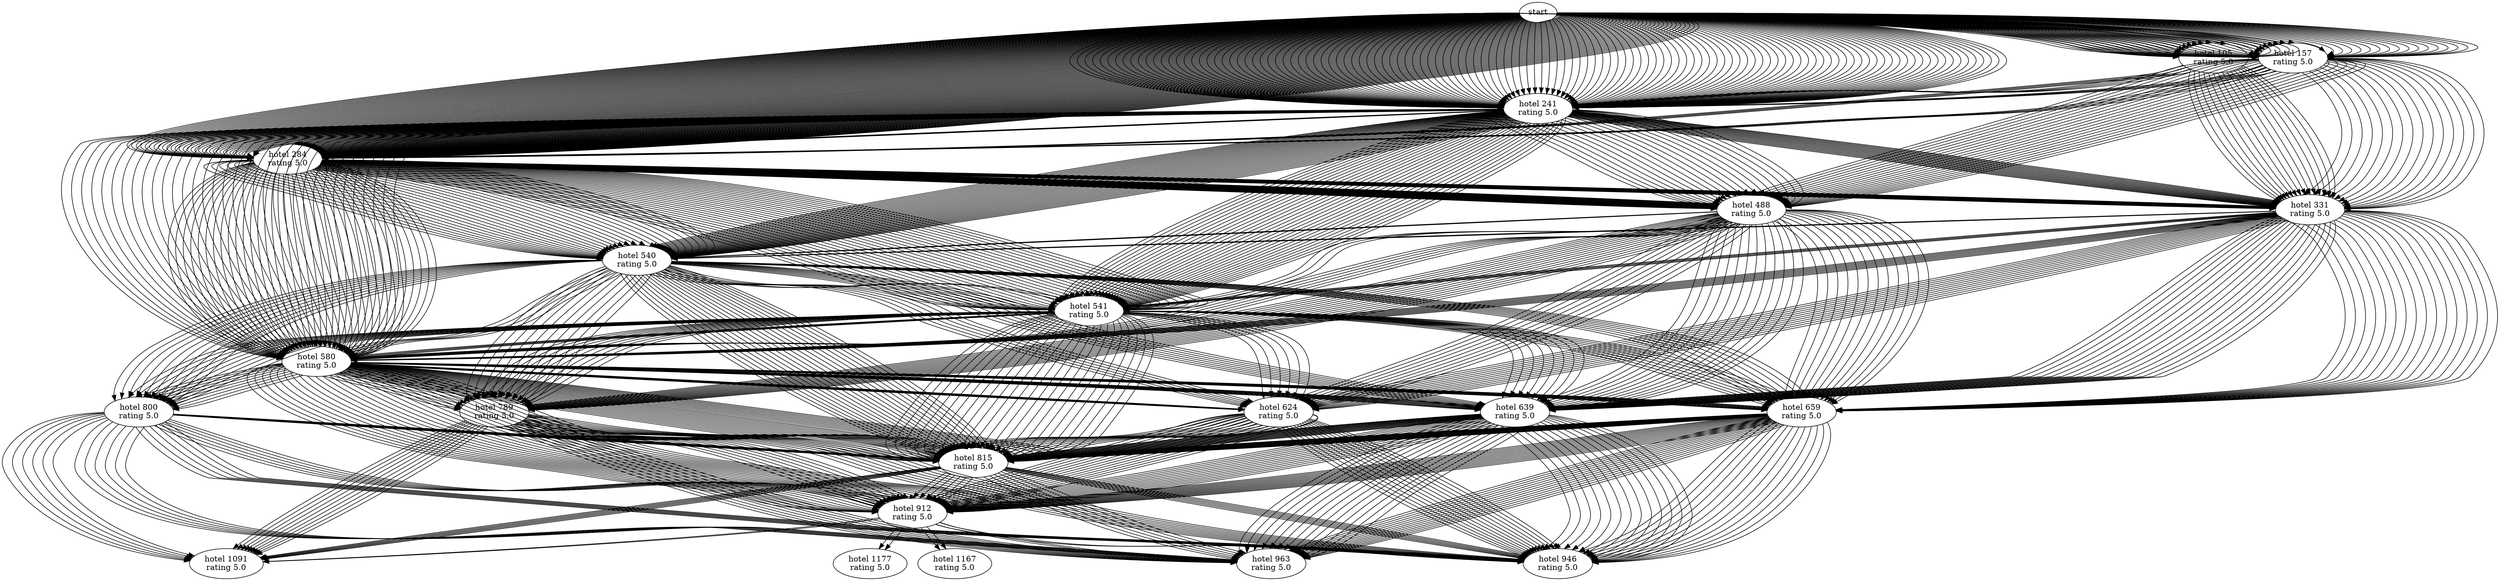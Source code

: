 digraph hotels5
{
start -> "hotel 105\nrating 5.0" -> "hotel 241\nrating 5.0" -> "hotel 540\nrating 5.0" -> "hotel 815\nrating 5.0";
start -> "hotel 105\nrating 5.0" -> "hotel 241\nrating 5.0" -> "hotel 541\nrating 5.0" -> "hotel 815\nrating 5.0";
start -> "hotel 105\nrating 5.0" -> "hotel 241\nrating 5.0" -> "hotel 580\nrating 5.0" -> "hotel 815\nrating 5.0";
start -> "hotel 105\nrating 5.0" -> "hotel 241\nrating 5.0" -> "hotel 580\nrating 5.0" -> "hotel 912\nrating 5.0";
start -> "hotel 105\nrating 5.0" -> "hotel 284\nrating 5.0" -> "hotel 540\nrating 5.0" -> "hotel 815\nrating 5.0";
start -> "hotel 105\nrating 5.0" -> "hotel 284\nrating 5.0" -> "hotel 541\nrating 5.0" -> "hotel 815\nrating 5.0";
start -> "hotel 105\nrating 5.0" -> "hotel 284\nrating 5.0" -> "hotel 580\nrating 5.0" -> "hotel 815\nrating 5.0";
start -> "hotel 105\nrating 5.0" -> "hotel 284\nrating 5.0" -> "hotel 580\nrating 5.0" -> "hotel 912\nrating 5.0";
start -> "hotel 105\nrating 5.0" -> "hotel 331\nrating 5.0" -> "hotel 540\nrating 5.0" -> "hotel 815\nrating 5.0";
start -> "hotel 105\nrating 5.0" -> "hotel 331\nrating 5.0" -> "hotel 541\nrating 5.0" -> "hotel 815\nrating 5.0";
start -> "hotel 105\nrating 5.0" -> "hotel 331\nrating 5.0" -> "hotel 580\nrating 5.0" -> "hotel 815\nrating 5.0";
start -> "hotel 105\nrating 5.0" -> "hotel 331\nrating 5.0" -> "hotel 580\nrating 5.0" -> "hotel 912\nrating 5.0";
start -> "hotel 105\nrating 5.0" -> "hotel 331\nrating 5.0" -> "hotel 624\nrating 5.0" -> "hotel 815\nrating 5.0";
start -> "hotel 105\nrating 5.0" -> "hotel 331\nrating 5.0" -> "hotel 624\nrating 5.0" -> "hotel 912\nrating 5.0";
start -> "hotel 105\nrating 5.0" -> "hotel 331\nrating 5.0" -> "hotel 624\nrating 5.0" -> "hotel 946\nrating 5.0";
start -> "hotel 105\nrating 5.0" -> "hotel 331\nrating 5.0" -> "hotel 639\nrating 5.0" -> "hotel 815\nrating 5.0";
start -> "hotel 105\nrating 5.0" -> "hotel 331\nrating 5.0" -> "hotel 639\nrating 5.0" -> "hotel 912\nrating 5.0";
start -> "hotel 105\nrating 5.0" -> "hotel 331\nrating 5.0" -> "hotel 639\nrating 5.0" -> "hotel 946\nrating 5.0";
start -> "hotel 105\nrating 5.0" -> "hotel 331\nrating 5.0" -> "hotel 639\nrating 5.0" -> "hotel 963\nrating 5.0";
start -> "hotel 105\nrating 5.0" -> "hotel 331\nrating 5.0" -> "hotel 659\nrating 5.0" -> "hotel 815\nrating 5.0";
start -> "hotel 105\nrating 5.0" -> "hotel 331\nrating 5.0" -> "hotel 659\nrating 5.0" -> "hotel 912\nrating 5.0";
start -> "hotel 105\nrating 5.0" -> "hotel 331\nrating 5.0" -> "hotel 659\nrating 5.0" -> "hotel 946\nrating 5.0";
start -> "hotel 105\nrating 5.0" -> "hotel 331\nrating 5.0" -> "hotel 659\nrating 5.0" -> "hotel 963\nrating 5.0";
start -> "hotel 157\nrating 5.0" -> "hotel 241\nrating 5.0" -> "hotel 540\nrating 5.0" -> "hotel 815\nrating 5.0";
start -> "hotel 157\nrating 5.0" -> "hotel 241\nrating 5.0" -> "hotel 541\nrating 5.0" -> "hotel 815\nrating 5.0";
start -> "hotel 157\nrating 5.0" -> "hotel 241\nrating 5.0" -> "hotel 580\nrating 5.0" -> "hotel 815\nrating 5.0";
start -> "hotel 157\nrating 5.0" -> "hotel 241\nrating 5.0" -> "hotel 580\nrating 5.0" -> "hotel 912\nrating 5.0";
start -> "hotel 157\nrating 5.0" -> "hotel 284\nrating 5.0" -> "hotel 540\nrating 5.0" -> "hotel 815\nrating 5.0";
start -> "hotel 157\nrating 5.0" -> "hotel 284\nrating 5.0" -> "hotel 541\nrating 5.0" -> "hotel 815\nrating 5.0";
start -> "hotel 157\nrating 5.0" -> "hotel 284\nrating 5.0" -> "hotel 580\nrating 5.0" -> "hotel 815\nrating 5.0";
start -> "hotel 157\nrating 5.0" -> "hotel 284\nrating 5.0" -> "hotel 580\nrating 5.0" -> "hotel 912\nrating 5.0";
start -> "hotel 157\nrating 5.0" -> "hotel 331\nrating 5.0" -> "hotel 540\nrating 5.0" -> "hotel 815\nrating 5.0";
start -> "hotel 157\nrating 5.0" -> "hotel 331\nrating 5.0" -> "hotel 541\nrating 5.0" -> "hotel 815\nrating 5.0";
start -> "hotel 157\nrating 5.0" -> "hotel 331\nrating 5.0" -> "hotel 580\nrating 5.0" -> "hotel 815\nrating 5.0";
start -> "hotel 157\nrating 5.0" -> "hotel 331\nrating 5.0" -> "hotel 580\nrating 5.0" -> "hotel 912\nrating 5.0";
start -> "hotel 157\nrating 5.0" -> "hotel 331\nrating 5.0" -> "hotel 624\nrating 5.0" -> "hotel 815\nrating 5.0";
start -> "hotel 157\nrating 5.0" -> "hotel 331\nrating 5.0" -> "hotel 624\nrating 5.0" -> "hotel 912\nrating 5.0";
start -> "hotel 157\nrating 5.0" -> "hotel 331\nrating 5.0" -> "hotel 624\nrating 5.0" -> "hotel 946\nrating 5.0";
start -> "hotel 157\nrating 5.0" -> "hotel 331\nrating 5.0" -> "hotel 639\nrating 5.0" -> "hotel 815\nrating 5.0";
start -> "hotel 157\nrating 5.0" -> "hotel 331\nrating 5.0" -> "hotel 639\nrating 5.0" -> "hotel 912\nrating 5.0";
start -> "hotel 157\nrating 5.0" -> "hotel 331\nrating 5.0" -> "hotel 639\nrating 5.0" -> "hotel 946\nrating 5.0";
start -> "hotel 157\nrating 5.0" -> "hotel 331\nrating 5.0" -> "hotel 639\nrating 5.0" -> "hotel 963\nrating 5.0";
start -> "hotel 157\nrating 5.0" -> "hotel 331\nrating 5.0" -> "hotel 659\nrating 5.0" -> "hotel 815\nrating 5.0";
start -> "hotel 157\nrating 5.0" -> "hotel 331\nrating 5.0" -> "hotel 659\nrating 5.0" -> "hotel 912\nrating 5.0";
start -> "hotel 157\nrating 5.0" -> "hotel 331\nrating 5.0" -> "hotel 659\nrating 5.0" -> "hotel 946\nrating 5.0";
start -> "hotel 157\nrating 5.0" -> "hotel 331\nrating 5.0" -> "hotel 659\nrating 5.0" -> "hotel 963\nrating 5.0";
start -> "hotel 157\nrating 5.0" -> "hotel 488\nrating 5.0" -> "hotel 540\nrating 5.0" -> "hotel 815\nrating 5.0";
start -> "hotel 157\nrating 5.0" -> "hotel 488\nrating 5.0" -> "hotel 541\nrating 5.0" -> "hotel 815\nrating 5.0";
start -> "hotel 157\nrating 5.0" -> "hotel 488\nrating 5.0" -> "hotel 580\nrating 5.0" -> "hotel 815\nrating 5.0";
start -> "hotel 157\nrating 5.0" -> "hotel 488\nrating 5.0" -> "hotel 580\nrating 5.0" -> "hotel 912\nrating 5.0";
start -> "hotel 157\nrating 5.0" -> "hotel 488\nrating 5.0" -> "hotel 624\nrating 5.0" -> "hotel 815\nrating 5.0";
start -> "hotel 157\nrating 5.0" -> "hotel 488\nrating 5.0" -> "hotel 624\nrating 5.0" -> "hotel 912\nrating 5.0";
start -> "hotel 157\nrating 5.0" -> "hotel 488\nrating 5.0" -> "hotel 624\nrating 5.0" -> "hotel 946\nrating 5.0";
start -> "hotel 157\nrating 5.0" -> "hotel 488\nrating 5.0" -> "hotel 639\nrating 5.0" -> "hotel 815\nrating 5.0";
start -> "hotel 157\nrating 5.0" -> "hotel 488\nrating 5.0" -> "hotel 639\nrating 5.0" -> "hotel 912\nrating 5.0";
start -> "hotel 157\nrating 5.0" -> "hotel 488\nrating 5.0" -> "hotel 639\nrating 5.0" -> "hotel 946\nrating 5.0";
start -> "hotel 157\nrating 5.0" -> "hotel 488\nrating 5.0" -> "hotel 639\nrating 5.0" -> "hotel 963\nrating 5.0";
start -> "hotel 157\nrating 5.0" -> "hotel 488\nrating 5.0" -> "hotel 659\nrating 5.0" -> "hotel 815\nrating 5.0";
start -> "hotel 157\nrating 5.0" -> "hotel 488\nrating 5.0" -> "hotel 659\nrating 5.0" -> "hotel 912\nrating 5.0";
start -> "hotel 157\nrating 5.0" -> "hotel 488\nrating 5.0" -> "hotel 659\nrating 5.0" -> "hotel 946\nrating 5.0";
start -> "hotel 157\nrating 5.0" -> "hotel 488\nrating 5.0" -> "hotel 659\nrating 5.0" -> "hotel 963\nrating 5.0";
start -> "hotel 157\nrating 5.0" -> "hotel 488\nrating 5.0" -> "hotel 789\nrating 5.0" -> "hotel 815\nrating 5.0";
start -> "hotel 157\nrating 5.0" -> "hotel 488\nrating 5.0" -> "hotel 789\nrating 5.0" -> "hotel 912\nrating 5.0";
start -> "hotel 157\nrating 5.0" -> "hotel 488\nrating 5.0" -> "hotel 789\nrating 5.0" -> "hotel 946\nrating 5.0";
start -> "hotel 157\nrating 5.0" -> "hotel 488\nrating 5.0" -> "hotel 789\nrating 5.0" -> "hotel 963\nrating 5.0";
start -> "hotel 157\nrating 5.0" -> "hotel 488\nrating 5.0" -> "hotel 789\nrating 5.0" -> "hotel 1091\nrating 5.0";
start -> "hotel 241\nrating 5.0" -> "hotel 284\nrating 5.0" -> "hotel 540\nrating 5.0" -> "hotel 815\nrating 5.0";
start -> "hotel 241\nrating 5.0" -> "hotel 284\nrating 5.0" -> "hotel 541\nrating 5.0" -> "hotel 815\nrating 5.0";
start -> "hotel 241\nrating 5.0" -> "hotel 284\nrating 5.0" -> "hotel 580\nrating 5.0" -> "hotel 815\nrating 5.0";
start -> "hotel 241\nrating 5.0" -> "hotel 284\nrating 5.0" -> "hotel 580\nrating 5.0" -> "hotel 912\nrating 5.0";
start -> "hotel 241\nrating 5.0" -> "hotel 331\nrating 5.0" -> "hotel 540\nrating 5.0" -> "hotel 815\nrating 5.0";
start -> "hotel 241\nrating 5.0" -> "hotel 331\nrating 5.0" -> "hotel 541\nrating 5.0" -> "hotel 815\nrating 5.0";
start -> "hotel 241\nrating 5.0" -> "hotel 331\nrating 5.0" -> "hotel 580\nrating 5.0" -> "hotel 815\nrating 5.0";
start -> "hotel 241\nrating 5.0" -> "hotel 331\nrating 5.0" -> "hotel 580\nrating 5.0" -> "hotel 912\nrating 5.0";
start -> "hotel 241\nrating 5.0" -> "hotel 331\nrating 5.0" -> "hotel 624\nrating 5.0" -> "hotel 815\nrating 5.0";
start -> "hotel 241\nrating 5.0" -> "hotel 331\nrating 5.0" -> "hotel 624\nrating 5.0" -> "hotel 912\nrating 5.0";
start -> "hotel 241\nrating 5.0" -> "hotel 331\nrating 5.0" -> "hotel 624\nrating 5.0" -> "hotel 946\nrating 5.0";
start -> "hotel 241\nrating 5.0" -> "hotel 331\nrating 5.0" -> "hotel 639\nrating 5.0" -> "hotel 815\nrating 5.0";
start -> "hotel 241\nrating 5.0" -> "hotel 331\nrating 5.0" -> "hotel 639\nrating 5.0" -> "hotel 912\nrating 5.0";
start -> "hotel 241\nrating 5.0" -> "hotel 331\nrating 5.0" -> "hotel 639\nrating 5.0" -> "hotel 946\nrating 5.0";
start -> "hotel 241\nrating 5.0" -> "hotel 331\nrating 5.0" -> "hotel 639\nrating 5.0" -> "hotel 963\nrating 5.0";
start -> "hotel 241\nrating 5.0" -> "hotel 331\nrating 5.0" -> "hotel 659\nrating 5.0" -> "hotel 815\nrating 5.0";
start -> "hotel 241\nrating 5.0" -> "hotel 331\nrating 5.0" -> "hotel 659\nrating 5.0" -> "hotel 912\nrating 5.0";
start -> "hotel 241\nrating 5.0" -> "hotel 331\nrating 5.0" -> "hotel 659\nrating 5.0" -> "hotel 946\nrating 5.0";
start -> "hotel 241\nrating 5.0" -> "hotel 331\nrating 5.0" -> "hotel 659\nrating 5.0" -> "hotel 963\nrating 5.0";
start -> "hotel 241\nrating 5.0" -> "hotel 488\nrating 5.0" -> "hotel 540\nrating 5.0" -> "hotel 815\nrating 5.0";
start -> "hotel 241\nrating 5.0" -> "hotel 488\nrating 5.0" -> "hotel 541\nrating 5.0" -> "hotel 815\nrating 5.0";
start -> "hotel 241\nrating 5.0" -> "hotel 488\nrating 5.0" -> "hotel 580\nrating 5.0" -> "hotel 815\nrating 5.0";
start -> "hotel 241\nrating 5.0" -> "hotel 488\nrating 5.0" -> "hotel 580\nrating 5.0" -> "hotel 912\nrating 5.0";
start -> "hotel 241\nrating 5.0" -> "hotel 488\nrating 5.0" -> "hotel 624\nrating 5.0" -> "hotel 815\nrating 5.0";
start -> "hotel 241\nrating 5.0" -> "hotel 488\nrating 5.0" -> "hotel 624\nrating 5.0" -> "hotel 912\nrating 5.0";
start -> "hotel 241\nrating 5.0" -> "hotel 488\nrating 5.0" -> "hotel 624\nrating 5.0" -> "hotel 946\nrating 5.0";
start -> "hotel 241\nrating 5.0" -> "hotel 488\nrating 5.0" -> "hotel 639\nrating 5.0" -> "hotel 815\nrating 5.0";
start -> "hotel 241\nrating 5.0" -> "hotel 488\nrating 5.0" -> "hotel 639\nrating 5.0" -> "hotel 912\nrating 5.0";
start -> "hotel 241\nrating 5.0" -> "hotel 488\nrating 5.0" -> "hotel 639\nrating 5.0" -> "hotel 946\nrating 5.0";
start -> "hotel 241\nrating 5.0" -> "hotel 488\nrating 5.0" -> "hotel 639\nrating 5.0" -> "hotel 963\nrating 5.0";
start -> "hotel 241\nrating 5.0" -> "hotel 488\nrating 5.0" -> "hotel 659\nrating 5.0" -> "hotel 815\nrating 5.0";
start -> "hotel 241\nrating 5.0" -> "hotel 488\nrating 5.0" -> "hotel 659\nrating 5.0" -> "hotel 912\nrating 5.0";
start -> "hotel 241\nrating 5.0" -> "hotel 488\nrating 5.0" -> "hotel 659\nrating 5.0" -> "hotel 946\nrating 5.0";
start -> "hotel 241\nrating 5.0" -> "hotel 488\nrating 5.0" -> "hotel 659\nrating 5.0" -> "hotel 963\nrating 5.0";
start -> "hotel 241\nrating 5.0" -> "hotel 488\nrating 5.0" -> "hotel 789\nrating 5.0" -> "hotel 815\nrating 5.0";
start -> "hotel 241\nrating 5.0" -> "hotel 488\nrating 5.0" -> "hotel 789\nrating 5.0" -> "hotel 912\nrating 5.0";
start -> "hotel 241\nrating 5.0" -> "hotel 488\nrating 5.0" -> "hotel 789\nrating 5.0" -> "hotel 946\nrating 5.0";
start -> "hotel 241\nrating 5.0" -> "hotel 488\nrating 5.0" -> "hotel 789\nrating 5.0" -> "hotel 963\nrating 5.0";
start -> "hotel 241\nrating 5.0" -> "hotel 488\nrating 5.0" -> "hotel 789\nrating 5.0" -> "hotel 1091\nrating 5.0";
start -> "hotel 241\nrating 5.0" -> "hotel 540\nrating 5.0" -> "hotel 541\nrating 5.0" -> "hotel 815\nrating 5.0";
start -> "hotel 241\nrating 5.0" -> "hotel 540\nrating 5.0" -> "hotel 580\nrating 5.0" -> "hotel 815\nrating 5.0";
start -> "hotel 241\nrating 5.0" -> "hotel 540\nrating 5.0" -> "hotel 580\nrating 5.0" -> "hotel 912\nrating 5.0";
start -> "hotel 241\nrating 5.0" -> "hotel 540\nrating 5.0" -> "hotel 624\nrating 5.0" -> "hotel 815\nrating 5.0";
start -> "hotel 241\nrating 5.0" -> "hotel 540\nrating 5.0" -> "hotel 624\nrating 5.0" -> "hotel 912\nrating 5.0";
start -> "hotel 241\nrating 5.0" -> "hotel 540\nrating 5.0" -> "hotel 624\nrating 5.0" -> "hotel 946\nrating 5.0";
start -> "hotel 241\nrating 5.0" -> "hotel 540\nrating 5.0" -> "hotel 639\nrating 5.0" -> "hotel 815\nrating 5.0";
start -> "hotel 241\nrating 5.0" -> "hotel 540\nrating 5.0" -> "hotel 639\nrating 5.0" -> "hotel 912\nrating 5.0";
start -> "hotel 241\nrating 5.0" -> "hotel 540\nrating 5.0" -> "hotel 639\nrating 5.0" -> "hotel 946\nrating 5.0";
start -> "hotel 241\nrating 5.0" -> "hotel 540\nrating 5.0" -> "hotel 639\nrating 5.0" -> "hotel 963\nrating 5.0";
start -> "hotel 241\nrating 5.0" -> "hotel 540\nrating 5.0" -> "hotel 659\nrating 5.0" -> "hotel 815\nrating 5.0";
start -> "hotel 241\nrating 5.0" -> "hotel 540\nrating 5.0" -> "hotel 659\nrating 5.0" -> "hotel 912\nrating 5.0";
start -> "hotel 241\nrating 5.0" -> "hotel 540\nrating 5.0" -> "hotel 659\nrating 5.0" -> "hotel 946\nrating 5.0";
start -> "hotel 241\nrating 5.0" -> "hotel 540\nrating 5.0" -> "hotel 659\nrating 5.0" -> "hotel 963\nrating 5.0";
start -> "hotel 241\nrating 5.0" -> "hotel 540\nrating 5.0" -> "hotel 789\nrating 5.0" -> "hotel 815\nrating 5.0";
start -> "hotel 241\nrating 5.0" -> "hotel 540\nrating 5.0" -> "hotel 789\nrating 5.0" -> "hotel 912\nrating 5.0";
start -> "hotel 241\nrating 5.0" -> "hotel 540\nrating 5.0" -> "hotel 789\nrating 5.0" -> "hotel 946\nrating 5.0";
start -> "hotel 241\nrating 5.0" -> "hotel 540\nrating 5.0" -> "hotel 789\nrating 5.0" -> "hotel 963\nrating 5.0";
start -> "hotel 241\nrating 5.0" -> "hotel 540\nrating 5.0" -> "hotel 789\nrating 5.0" -> "hotel 1091\nrating 5.0";
start -> "hotel 241\nrating 5.0" -> "hotel 540\nrating 5.0" -> "hotel 800\nrating 5.0" -> "hotel 815\nrating 5.0";
start -> "hotel 241\nrating 5.0" -> "hotel 540\nrating 5.0" -> "hotel 800\nrating 5.0" -> "hotel 912\nrating 5.0";
start -> "hotel 241\nrating 5.0" -> "hotel 540\nrating 5.0" -> "hotel 800\nrating 5.0" -> "hotel 946\nrating 5.0";
start -> "hotel 241\nrating 5.0" -> "hotel 540\nrating 5.0" -> "hotel 800\nrating 5.0" -> "hotel 963\nrating 5.0";
start -> "hotel 241\nrating 5.0" -> "hotel 540\nrating 5.0" -> "hotel 800\nrating 5.0" -> "hotel 1091\nrating 5.0";
start -> "hotel 241\nrating 5.0" -> "hotel 540\nrating 5.0" -> "hotel 815\nrating 5.0" -> "hotel 912\nrating 5.0";
start -> "hotel 241\nrating 5.0" -> "hotel 540\nrating 5.0" -> "hotel 815\nrating 5.0" -> "hotel 946\nrating 5.0";
start -> "hotel 241\nrating 5.0" -> "hotel 540\nrating 5.0" -> "hotel 815\nrating 5.0" -> "hotel 963\nrating 5.0";
start -> "hotel 241\nrating 5.0" -> "hotel 540\nrating 5.0" -> "hotel 815\nrating 5.0" -> "hotel 1091\nrating 5.0";
start -> "hotel 241\nrating 5.0" -> "hotel 541\nrating 5.0" -> "hotel 580\nrating 5.0" -> "hotel 815\nrating 5.0";
start -> "hotel 241\nrating 5.0" -> "hotel 541\nrating 5.0" -> "hotel 580\nrating 5.0" -> "hotel 912\nrating 5.0";
start -> "hotel 241\nrating 5.0" -> "hotel 541\nrating 5.0" -> "hotel 624\nrating 5.0" -> "hotel 815\nrating 5.0";
start -> "hotel 241\nrating 5.0" -> "hotel 541\nrating 5.0" -> "hotel 624\nrating 5.0" -> "hotel 912\nrating 5.0";
start -> "hotel 241\nrating 5.0" -> "hotel 541\nrating 5.0" -> "hotel 624\nrating 5.0" -> "hotel 946\nrating 5.0";
start -> "hotel 241\nrating 5.0" -> "hotel 541\nrating 5.0" -> "hotel 639\nrating 5.0" -> "hotel 815\nrating 5.0";
start -> "hotel 241\nrating 5.0" -> "hotel 541\nrating 5.0" -> "hotel 639\nrating 5.0" -> "hotel 912\nrating 5.0";
start -> "hotel 241\nrating 5.0" -> "hotel 541\nrating 5.0" -> "hotel 639\nrating 5.0" -> "hotel 946\nrating 5.0";
start -> "hotel 241\nrating 5.0" -> "hotel 541\nrating 5.0" -> "hotel 639\nrating 5.0" -> "hotel 963\nrating 5.0";
start -> "hotel 241\nrating 5.0" -> "hotel 541\nrating 5.0" -> "hotel 659\nrating 5.0" -> "hotel 815\nrating 5.0";
start -> "hotel 241\nrating 5.0" -> "hotel 541\nrating 5.0" -> "hotel 659\nrating 5.0" -> "hotel 912\nrating 5.0";
start -> "hotel 241\nrating 5.0" -> "hotel 541\nrating 5.0" -> "hotel 659\nrating 5.0" -> "hotel 946\nrating 5.0";
start -> "hotel 241\nrating 5.0" -> "hotel 541\nrating 5.0" -> "hotel 659\nrating 5.0" -> "hotel 963\nrating 5.0";
start -> "hotel 241\nrating 5.0" -> "hotel 541\nrating 5.0" -> "hotel 789\nrating 5.0" -> "hotel 815\nrating 5.0";
start -> "hotel 241\nrating 5.0" -> "hotel 541\nrating 5.0" -> "hotel 789\nrating 5.0" -> "hotel 912\nrating 5.0";
start -> "hotel 241\nrating 5.0" -> "hotel 541\nrating 5.0" -> "hotel 789\nrating 5.0" -> "hotel 946\nrating 5.0";
start -> "hotel 241\nrating 5.0" -> "hotel 541\nrating 5.0" -> "hotel 789\nrating 5.0" -> "hotel 963\nrating 5.0";
start -> "hotel 241\nrating 5.0" -> "hotel 541\nrating 5.0" -> "hotel 789\nrating 5.0" -> "hotel 1091\nrating 5.0";
start -> "hotel 241\nrating 5.0" -> "hotel 541\nrating 5.0" -> "hotel 800\nrating 5.0" -> "hotel 815\nrating 5.0";
start -> "hotel 241\nrating 5.0" -> "hotel 541\nrating 5.0" -> "hotel 800\nrating 5.0" -> "hotel 912\nrating 5.0";
start -> "hotel 241\nrating 5.0" -> "hotel 541\nrating 5.0" -> "hotel 800\nrating 5.0" -> "hotel 946\nrating 5.0";
start -> "hotel 241\nrating 5.0" -> "hotel 541\nrating 5.0" -> "hotel 800\nrating 5.0" -> "hotel 963\nrating 5.0";
start -> "hotel 241\nrating 5.0" -> "hotel 541\nrating 5.0" -> "hotel 800\nrating 5.0" -> "hotel 1091\nrating 5.0";
start -> "hotel 241\nrating 5.0" -> "hotel 541\nrating 5.0" -> "hotel 815\nrating 5.0" -> "hotel 912\nrating 5.0";
start -> "hotel 241\nrating 5.0" -> "hotel 541\nrating 5.0" -> "hotel 815\nrating 5.0" -> "hotel 946\nrating 5.0";
start -> "hotel 241\nrating 5.0" -> "hotel 541\nrating 5.0" -> "hotel 815\nrating 5.0" -> "hotel 963\nrating 5.0";
start -> "hotel 241\nrating 5.0" -> "hotel 541\nrating 5.0" -> "hotel 815\nrating 5.0" -> "hotel 1091\nrating 5.0";
start -> "hotel 241\nrating 5.0" -> "hotel 580\nrating 5.0" -> "hotel 624\nrating 5.0" -> "hotel 815\nrating 5.0";
start -> "hotel 241\nrating 5.0" -> "hotel 580\nrating 5.0" -> "hotel 624\nrating 5.0" -> "hotel 912\nrating 5.0";
start -> "hotel 241\nrating 5.0" -> "hotel 580\nrating 5.0" -> "hotel 624\nrating 5.0" -> "hotel 946\nrating 5.0";
start -> "hotel 241\nrating 5.0" -> "hotel 580\nrating 5.0" -> "hotel 639\nrating 5.0" -> "hotel 815\nrating 5.0";
start -> "hotel 241\nrating 5.0" -> "hotel 580\nrating 5.0" -> "hotel 639\nrating 5.0" -> "hotel 912\nrating 5.0";
start -> "hotel 241\nrating 5.0" -> "hotel 580\nrating 5.0" -> "hotel 639\nrating 5.0" -> "hotel 946\nrating 5.0";
start -> "hotel 241\nrating 5.0" -> "hotel 580\nrating 5.0" -> "hotel 639\nrating 5.0" -> "hotel 963\nrating 5.0";
start -> "hotel 241\nrating 5.0" -> "hotel 580\nrating 5.0" -> "hotel 659\nrating 5.0" -> "hotel 815\nrating 5.0";
start -> "hotel 241\nrating 5.0" -> "hotel 580\nrating 5.0" -> "hotel 659\nrating 5.0" -> "hotel 912\nrating 5.0";
start -> "hotel 241\nrating 5.0" -> "hotel 580\nrating 5.0" -> "hotel 659\nrating 5.0" -> "hotel 946\nrating 5.0";
start -> "hotel 241\nrating 5.0" -> "hotel 580\nrating 5.0" -> "hotel 659\nrating 5.0" -> "hotel 963\nrating 5.0";
start -> "hotel 241\nrating 5.0" -> "hotel 580\nrating 5.0" -> "hotel 789\nrating 5.0" -> "hotel 815\nrating 5.0";
start -> "hotel 241\nrating 5.0" -> "hotel 580\nrating 5.0" -> "hotel 789\nrating 5.0" -> "hotel 912\nrating 5.0";
start -> "hotel 241\nrating 5.0" -> "hotel 580\nrating 5.0" -> "hotel 789\nrating 5.0" -> "hotel 946\nrating 5.0";
start -> "hotel 241\nrating 5.0" -> "hotel 580\nrating 5.0" -> "hotel 789\nrating 5.0" -> "hotel 963\nrating 5.0";
start -> "hotel 241\nrating 5.0" -> "hotel 580\nrating 5.0" -> "hotel 789\nrating 5.0" -> "hotel 1091\nrating 5.0";
start -> "hotel 241\nrating 5.0" -> "hotel 580\nrating 5.0" -> "hotel 800\nrating 5.0" -> "hotel 815\nrating 5.0";
start -> "hotel 241\nrating 5.0" -> "hotel 580\nrating 5.0" -> "hotel 800\nrating 5.0" -> "hotel 912\nrating 5.0";
start -> "hotel 241\nrating 5.0" -> "hotel 580\nrating 5.0" -> "hotel 800\nrating 5.0" -> "hotel 946\nrating 5.0";
start -> "hotel 241\nrating 5.0" -> "hotel 580\nrating 5.0" -> "hotel 800\nrating 5.0" -> "hotel 963\nrating 5.0";
start -> "hotel 241\nrating 5.0" -> "hotel 580\nrating 5.0" -> "hotel 800\nrating 5.0" -> "hotel 1091\nrating 5.0";
start -> "hotel 241\nrating 5.0" -> "hotel 580\nrating 5.0" -> "hotel 815\nrating 5.0" -> "hotel 912\nrating 5.0";
start -> "hotel 241\nrating 5.0" -> "hotel 580\nrating 5.0" -> "hotel 815\nrating 5.0" -> "hotel 946\nrating 5.0";
start -> "hotel 241\nrating 5.0" -> "hotel 580\nrating 5.0" -> "hotel 815\nrating 5.0" -> "hotel 963\nrating 5.0";
start -> "hotel 241\nrating 5.0" -> "hotel 580\nrating 5.0" -> "hotel 815\nrating 5.0" -> "hotel 1091\nrating 5.0";
start -> "hotel 241\nrating 5.0" -> "hotel 580\nrating 5.0" -> "hotel 912\nrating 5.0" -> "hotel 946\nrating 5.0";
start -> "hotel 241\nrating 5.0" -> "hotel 580\nrating 5.0" -> "hotel 912\nrating 5.0" -> "hotel 963\nrating 5.0";
start -> "hotel 241\nrating 5.0" -> "hotel 580\nrating 5.0" -> "hotel 912\nrating 5.0" -> "hotel 1091\nrating 5.0";
start -> "hotel 241\nrating 5.0" -> "hotel 580\nrating 5.0" -> "hotel 912\nrating 5.0" -> "hotel 1167\nrating 5.0";
start -> "hotel 241\nrating 5.0" -> "hotel 580\nrating 5.0" -> "hotel 912\nrating 5.0" -> "hotel 1177\nrating 5.0";
start -> "hotel 284\nrating 5.0" -> "hotel 331\nrating 5.0" -> "hotel 540\nrating 5.0" -> "hotel 815\nrating 5.0";
start -> "hotel 284\nrating 5.0" -> "hotel 331\nrating 5.0" -> "hotel 541\nrating 5.0" -> "hotel 815\nrating 5.0";
start -> "hotel 284\nrating 5.0" -> "hotel 331\nrating 5.0" -> "hotel 580\nrating 5.0" -> "hotel 815\nrating 5.0";
start -> "hotel 284\nrating 5.0" -> "hotel 331\nrating 5.0" -> "hotel 580\nrating 5.0" -> "hotel 912\nrating 5.0";
start -> "hotel 284\nrating 5.0" -> "hotel 331\nrating 5.0" -> "hotel 624\nrating 5.0" -> "hotel 815\nrating 5.0";
start -> "hotel 284\nrating 5.0" -> "hotel 331\nrating 5.0" -> "hotel 624\nrating 5.0" -> "hotel 912\nrating 5.0";
start -> "hotel 284\nrating 5.0" -> "hotel 331\nrating 5.0" -> "hotel 624\nrating 5.0" -> "hotel 946\nrating 5.0";
start -> "hotel 284\nrating 5.0" -> "hotel 331\nrating 5.0" -> "hotel 639\nrating 5.0" -> "hotel 815\nrating 5.0";
start -> "hotel 284\nrating 5.0" -> "hotel 331\nrating 5.0" -> "hotel 639\nrating 5.0" -> "hotel 912\nrating 5.0";
start -> "hotel 284\nrating 5.0" -> "hotel 331\nrating 5.0" -> "hotel 639\nrating 5.0" -> "hotel 946\nrating 5.0";
start -> "hotel 284\nrating 5.0" -> "hotel 331\nrating 5.0" -> "hotel 639\nrating 5.0" -> "hotel 963\nrating 5.0";
start -> "hotel 284\nrating 5.0" -> "hotel 331\nrating 5.0" -> "hotel 659\nrating 5.0" -> "hotel 815\nrating 5.0";
start -> "hotel 284\nrating 5.0" -> "hotel 331\nrating 5.0" -> "hotel 659\nrating 5.0" -> "hotel 912\nrating 5.0";
start -> "hotel 284\nrating 5.0" -> "hotel 331\nrating 5.0" -> "hotel 659\nrating 5.0" -> "hotel 946\nrating 5.0";
start -> "hotel 284\nrating 5.0" -> "hotel 331\nrating 5.0" -> "hotel 659\nrating 5.0" -> "hotel 963\nrating 5.0";
start -> "hotel 284\nrating 5.0" -> "hotel 488\nrating 5.0" -> "hotel 540\nrating 5.0" -> "hotel 815\nrating 5.0";
start -> "hotel 284\nrating 5.0" -> "hotel 488\nrating 5.0" -> "hotel 541\nrating 5.0" -> "hotel 815\nrating 5.0";
start -> "hotel 284\nrating 5.0" -> "hotel 488\nrating 5.0" -> "hotel 580\nrating 5.0" -> "hotel 815\nrating 5.0";
start -> "hotel 284\nrating 5.0" -> "hotel 488\nrating 5.0" -> "hotel 580\nrating 5.0" -> "hotel 912\nrating 5.0";
start -> "hotel 284\nrating 5.0" -> "hotel 488\nrating 5.0" -> "hotel 624\nrating 5.0" -> "hotel 815\nrating 5.0";
start -> "hotel 284\nrating 5.0" -> "hotel 488\nrating 5.0" -> "hotel 624\nrating 5.0" -> "hotel 912\nrating 5.0";
start -> "hotel 284\nrating 5.0" -> "hotel 488\nrating 5.0" -> "hotel 624\nrating 5.0" -> "hotel 946\nrating 5.0";
start -> "hotel 284\nrating 5.0" -> "hotel 488\nrating 5.0" -> "hotel 639\nrating 5.0" -> "hotel 815\nrating 5.0";
start -> "hotel 284\nrating 5.0" -> "hotel 488\nrating 5.0" -> "hotel 639\nrating 5.0" -> "hotel 912\nrating 5.0";
start -> "hotel 284\nrating 5.0" -> "hotel 488\nrating 5.0" -> "hotel 639\nrating 5.0" -> "hotel 946\nrating 5.0";
start -> "hotel 284\nrating 5.0" -> "hotel 488\nrating 5.0" -> "hotel 639\nrating 5.0" -> "hotel 963\nrating 5.0";
start -> "hotel 284\nrating 5.0" -> "hotel 488\nrating 5.0" -> "hotel 659\nrating 5.0" -> "hotel 815\nrating 5.0";
start -> "hotel 284\nrating 5.0" -> "hotel 488\nrating 5.0" -> "hotel 659\nrating 5.0" -> "hotel 912\nrating 5.0";
start -> "hotel 284\nrating 5.0" -> "hotel 488\nrating 5.0" -> "hotel 659\nrating 5.0" -> "hotel 946\nrating 5.0";
start -> "hotel 284\nrating 5.0" -> "hotel 488\nrating 5.0" -> "hotel 659\nrating 5.0" -> "hotel 963\nrating 5.0";
start -> "hotel 284\nrating 5.0" -> "hotel 488\nrating 5.0" -> "hotel 789\nrating 5.0" -> "hotel 815\nrating 5.0";
start -> "hotel 284\nrating 5.0" -> "hotel 488\nrating 5.0" -> "hotel 789\nrating 5.0" -> "hotel 912\nrating 5.0";
start -> "hotel 284\nrating 5.0" -> "hotel 488\nrating 5.0" -> "hotel 789\nrating 5.0" -> "hotel 946\nrating 5.0";
start -> "hotel 284\nrating 5.0" -> "hotel 488\nrating 5.0" -> "hotel 789\nrating 5.0" -> "hotel 963\nrating 5.0";
start -> "hotel 284\nrating 5.0" -> "hotel 488\nrating 5.0" -> "hotel 789\nrating 5.0" -> "hotel 1091\nrating 5.0";
start -> "hotel 284\nrating 5.0" -> "hotel 540\nrating 5.0" -> "hotel 541\nrating 5.0" -> "hotel 815\nrating 5.0";
start -> "hotel 284\nrating 5.0" -> "hotel 540\nrating 5.0" -> "hotel 580\nrating 5.0" -> "hotel 815\nrating 5.0";
start -> "hotel 284\nrating 5.0" -> "hotel 540\nrating 5.0" -> "hotel 580\nrating 5.0" -> "hotel 912\nrating 5.0";
start -> "hotel 284\nrating 5.0" -> "hotel 540\nrating 5.0" -> "hotel 624\nrating 5.0" -> "hotel 815\nrating 5.0";
start -> "hotel 284\nrating 5.0" -> "hotel 540\nrating 5.0" -> "hotel 624\nrating 5.0" -> "hotel 912\nrating 5.0";
start -> "hotel 284\nrating 5.0" -> "hotel 540\nrating 5.0" -> "hotel 624\nrating 5.0" -> "hotel 946\nrating 5.0";
start -> "hotel 284\nrating 5.0" -> "hotel 540\nrating 5.0" -> "hotel 639\nrating 5.0" -> "hotel 815\nrating 5.0";
start -> "hotel 284\nrating 5.0" -> "hotel 540\nrating 5.0" -> "hotel 639\nrating 5.0" -> "hotel 912\nrating 5.0";
start -> "hotel 284\nrating 5.0" -> "hotel 540\nrating 5.0" -> "hotel 639\nrating 5.0" -> "hotel 946\nrating 5.0";
start -> "hotel 284\nrating 5.0" -> "hotel 540\nrating 5.0" -> "hotel 639\nrating 5.0" -> "hotel 963\nrating 5.0";
start -> "hotel 284\nrating 5.0" -> "hotel 540\nrating 5.0" -> "hotel 659\nrating 5.0" -> "hotel 815\nrating 5.0";
start -> "hotel 284\nrating 5.0" -> "hotel 540\nrating 5.0" -> "hotel 659\nrating 5.0" -> "hotel 912\nrating 5.0";
start -> "hotel 284\nrating 5.0" -> "hotel 540\nrating 5.0" -> "hotel 659\nrating 5.0" -> "hotel 946\nrating 5.0";
start -> "hotel 284\nrating 5.0" -> "hotel 540\nrating 5.0" -> "hotel 659\nrating 5.0" -> "hotel 963\nrating 5.0";
start -> "hotel 284\nrating 5.0" -> "hotel 540\nrating 5.0" -> "hotel 789\nrating 5.0" -> "hotel 815\nrating 5.0";
start -> "hotel 284\nrating 5.0" -> "hotel 540\nrating 5.0" -> "hotel 789\nrating 5.0" -> "hotel 912\nrating 5.0";
start -> "hotel 284\nrating 5.0" -> "hotel 540\nrating 5.0" -> "hotel 789\nrating 5.0" -> "hotel 946\nrating 5.0";
start -> "hotel 284\nrating 5.0" -> "hotel 540\nrating 5.0" -> "hotel 789\nrating 5.0" -> "hotel 963\nrating 5.0";
start -> "hotel 284\nrating 5.0" -> "hotel 540\nrating 5.0" -> "hotel 789\nrating 5.0" -> "hotel 1091\nrating 5.0";
start -> "hotel 284\nrating 5.0" -> "hotel 540\nrating 5.0" -> "hotel 800\nrating 5.0" -> "hotel 815\nrating 5.0";
start -> "hotel 284\nrating 5.0" -> "hotel 540\nrating 5.0" -> "hotel 800\nrating 5.0" -> "hotel 912\nrating 5.0";
start -> "hotel 284\nrating 5.0" -> "hotel 540\nrating 5.0" -> "hotel 800\nrating 5.0" -> "hotel 946\nrating 5.0";
start -> "hotel 284\nrating 5.0" -> "hotel 540\nrating 5.0" -> "hotel 800\nrating 5.0" -> "hotel 963\nrating 5.0";
start -> "hotel 284\nrating 5.0" -> "hotel 540\nrating 5.0" -> "hotel 800\nrating 5.0" -> "hotel 1091\nrating 5.0";
start -> "hotel 284\nrating 5.0" -> "hotel 540\nrating 5.0" -> "hotel 815\nrating 5.0" -> "hotel 912\nrating 5.0";
start -> "hotel 284\nrating 5.0" -> "hotel 540\nrating 5.0" -> "hotel 815\nrating 5.0" -> "hotel 946\nrating 5.0";
start -> "hotel 284\nrating 5.0" -> "hotel 540\nrating 5.0" -> "hotel 815\nrating 5.0" -> "hotel 963\nrating 5.0";
start -> "hotel 284\nrating 5.0" -> "hotel 540\nrating 5.0" -> "hotel 815\nrating 5.0" -> "hotel 1091\nrating 5.0";
start -> "hotel 284\nrating 5.0" -> "hotel 541\nrating 5.0" -> "hotel 580\nrating 5.0" -> "hotel 815\nrating 5.0";
start -> "hotel 284\nrating 5.0" -> "hotel 541\nrating 5.0" -> "hotel 580\nrating 5.0" -> "hotel 912\nrating 5.0";
start -> "hotel 284\nrating 5.0" -> "hotel 541\nrating 5.0" -> "hotel 624\nrating 5.0" -> "hotel 815\nrating 5.0";
start -> "hotel 284\nrating 5.0" -> "hotel 541\nrating 5.0" -> "hotel 624\nrating 5.0" -> "hotel 912\nrating 5.0";
start -> "hotel 284\nrating 5.0" -> "hotel 541\nrating 5.0" -> "hotel 624\nrating 5.0" -> "hotel 946\nrating 5.0";
start -> "hotel 284\nrating 5.0" -> "hotel 541\nrating 5.0" -> "hotel 639\nrating 5.0" -> "hotel 815\nrating 5.0";
start -> "hotel 284\nrating 5.0" -> "hotel 541\nrating 5.0" -> "hotel 639\nrating 5.0" -> "hotel 912\nrating 5.0";
start -> "hotel 284\nrating 5.0" -> "hotel 541\nrating 5.0" -> "hotel 639\nrating 5.0" -> "hotel 946\nrating 5.0";
start -> "hotel 284\nrating 5.0" -> "hotel 541\nrating 5.0" -> "hotel 639\nrating 5.0" -> "hotel 963\nrating 5.0";
start -> "hotel 284\nrating 5.0" -> "hotel 541\nrating 5.0" -> "hotel 659\nrating 5.0" -> "hotel 815\nrating 5.0";
start -> "hotel 284\nrating 5.0" -> "hotel 541\nrating 5.0" -> "hotel 659\nrating 5.0" -> "hotel 912\nrating 5.0";
start -> "hotel 284\nrating 5.0" -> "hotel 541\nrating 5.0" -> "hotel 659\nrating 5.0" -> "hotel 946\nrating 5.0";
start -> "hotel 284\nrating 5.0" -> "hotel 541\nrating 5.0" -> "hotel 659\nrating 5.0" -> "hotel 963\nrating 5.0";
start -> "hotel 284\nrating 5.0" -> "hotel 541\nrating 5.0" -> "hotel 789\nrating 5.0" -> "hotel 815\nrating 5.0";
start -> "hotel 284\nrating 5.0" -> "hotel 541\nrating 5.0" -> "hotel 789\nrating 5.0" -> "hotel 912\nrating 5.0";
start -> "hotel 284\nrating 5.0" -> "hotel 541\nrating 5.0" -> "hotel 789\nrating 5.0" -> "hotel 946\nrating 5.0";
start -> "hotel 284\nrating 5.0" -> "hotel 541\nrating 5.0" -> "hotel 789\nrating 5.0" -> "hotel 963\nrating 5.0";
start -> "hotel 284\nrating 5.0" -> "hotel 541\nrating 5.0" -> "hotel 789\nrating 5.0" -> "hotel 1091\nrating 5.0";
start -> "hotel 284\nrating 5.0" -> "hotel 541\nrating 5.0" -> "hotel 800\nrating 5.0" -> "hotel 815\nrating 5.0";
start -> "hotel 284\nrating 5.0" -> "hotel 541\nrating 5.0" -> "hotel 800\nrating 5.0" -> "hotel 912\nrating 5.0";
start -> "hotel 284\nrating 5.0" -> "hotel 541\nrating 5.0" -> "hotel 800\nrating 5.0" -> "hotel 946\nrating 5.0";
start -> "hotel 284\nrating 5.0" -> "hotel 541\nrating 5.0" -> "hotel 800\nrating 5.0" -> "hotel 963\nrating 5.0";
start -> "hotel 284\nrating 5.0" -> "hotel 541\nrating 5.0" -> "hotel 800\nrating 5.0" -> "hotel 1091\nrating 5.0";
start -> "hotel 284\nrating 5.0" -> "hotel 541\nrating 5.0" -> "hotel 815\nrating 5.0" -> "hotel 912\nrating 5.0";
start -> "hotel 284\nrating 5.0" -> "hotel 541\nrating 5.0" -> "hotel 815\nrating 5.0" -> "hotel 946\nrating 5.0";
start -> "hotel 284\nrating 5.0" -> "hotel 541\nrating 5.0" -> "hotel 815\nrating 5.0" -> "hotel 963\nrating 5.0";
start -> "hotel 284\nrating 5.0" -> "hotel 541\nrating 5.0" -> "hotel 815\nrating 5.0" -> "hotel 1091\nrating 5.0";
start -> "hotel 284\nrating 5.0" -> "hotel 580\nrating 5.0" -> "hotel 624\nrating 5.0" -> "hotel 815\nrating 5.0";
start -> "hotel 284\nrating 5.0" -> "hotel 580\nrating 5.0" -> "hotel 624\nrating 5.0" -> "hotel 912\nrating 5.0";
start -> "hotel 284\nrating 5.0" -> "hotel 580\nrating 5.0" -> "hotel 624\nrating 5.0" -> "hotel 946\nrating 5.0";
start -> "hotel 284\nrating 5.0" -> "hotel 580\nrating 5.0" -> "hotel 639\nrating 5.0" -> "hotel 815\nrating 5.0";
start -> "hotel 284\nrating 5.0" -> "hotel 580\nrating 5.0" -> "hotel 639\nrating 5.0" -> "hotel 912\nrating 5.0";
start -> "hotel 284\nrating 5.0" -> "hotel 580\nrating 5.0" -> "hotel 639\nrating 5.0" -> "hotel 946\nrating 5.0";
start -> "hotel 284\nrating 5.0" -> "hotel 580\nrating 5.0" -> "hotel 639\nrating 5.0" -> "hotel 963\nrating 5.0";
start -> "hotel 284\nrating 5.0" -> "hotel 580\nrating 5.0" -> "hotel 659\nrating 5.0" -> "hotel 815\nrating 5.0";
start -> "hotel 284\nrating 5.0" -> "hotel 580\nrating 5.0" -> "hotel 659\nrating 5.0" -> "hotel 912\nrating 5.0";
start -> "hotel 284\nrating 5.0" -> "hotel 580\nrating 5.0" -> "hotel 659\nrating 5.0" -> "hotel 946\nrating 5.0";
start -> "hotel 284\nrating 5.0" -> "hotel 580\nrating 5.0" -> "hotel 659\nrating 5.0" -> "hotel 963\nrating 5.0";
start -> "hotel 284\nrating 5.0" -> "hotel 580\nrating 5.0" -> "hotel 789\nrating 5.0" -> "hotel 815\nrating 5.0";
start -> "hotel 284\nrating 5.0" -> "hotel 580\nrating 5.0" -> "hotel 789\nrating 5.0" -> "hotel 912\nrating 5.0";
start -> "hotel 284\nrating 5.0" -> "hotel 580\nrating 5.0" -> "hotel 789\nrating 5.0" -> "hotel 946\nrating 5.0";
start -> "hotel 284\nrating 5.0" -> "hotel 580\nrating 5.0" -> "hotel 789\nrating 5.0" -> "hotel 963\nrating 5.0";
start -> "hotel 284\nrating 5.0" -> "hotel 580\nrating 5.0" -> "hotel 789\nrating 5.0" -> "hotel 1091\nrating 5.0";
start -> "hotel 284\nrating 5.0" -> "hotel 580\nrating 5.0" -> "hotel 800\nrating 5.0" -> "hotel 815\nrating 5.0";
start -> "hotel 284\nrating 5.0" -> "hotel 580\nrating 5.0" -> "hotel 800\nrating 5.0" -> "hotel 912\nrating 5.0";
start -> "hotel 284\nrating 5.0" -> "hotel 580\nrating 5.0" -> "hotel 800\nrating 5.0" -> "hotel 946\nrating 5.0";
start -> "hotel 284\nrating 5.0" -> "hotel 580\nrating 5.0" -> "hotel 800\nrating 5.0" -> "hotel 963\nrating 5.0";
start -> "hotel 284\nrating 5.0" -> "hotel 580\nrating 5.0" -> "hotel 800\nrating 5.0" -> "hotel 1091\nrating 5.0";
start -> "hotel 284\nrating 5.0" -> "hotel 580\nrating 5.0" -> "hotel 815\nrating 5.0" -> "hotel 912\nrating 5.0";
start -> "hotel 284\nrating 5.0" -> "hotel 580\nrating 5.0" -> "hotel 815\nrating 5.0" -> "hotel 946\nrating 5.0";
start -> "hotel 284\nrating 5.0" -> "hotel 580\nrating 5.0" -> "hotel 815\nrating 5.0" -> "hotel 963\nrating 5.0";
start -> "hotel 284\nrating 5.0" -> "hotel 580\nrating 5.0" -> "hotel 815\nrating 5.0" -> "hotel 1091\nrating 5.0";
start -> "hotel 284\nrating 5.0" -> "hotel 580\nrating 5.0" -> "hotel 912\nrating 5.0" -> "hotel 946\nrating 5.0";
start -> "hotel 284\nrating 5.0" -> "hotel 580\nrating 5.0" -> "hotel 912\nrating 5.0" -> "hotel 963\nrating 5.0";
start -> "hotel 284\nrating 5.0" -> "hotel 580\nrating 5.0" -> "hotel 912\nrating 5.0" -> "hotel 1091\nrating 5.0";
start -> "hotel 284\nrating 5.0" -> "hotel 580\nrating 5.0" -> "hotel 912\nrating 5.0" -> "hotel 1167\nrating 5.0";
start -> "hotel 284\nrating 5.0" -> "hotel 580\nrating 5.0" -> "hotel 912\nrating 5.0" -> "hotel 1177\nrating 5.0";
}